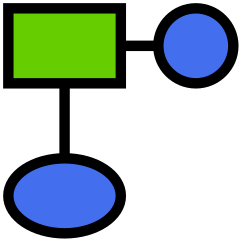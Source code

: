 digraph example
{
	a
	[
		label=""
		shape=box
		penwidth=5
		style=filled
		fillcolor=chartreuse3
	];
	b
	[
		label=""
		penwidth=5
		style=filled
		fillcolor=RoyalBlue2
	];
	c
	[
		label=""
		shape=circle
		penwidth=5
		style=filled
		fillcolor=RoyalBlue2
		
	];
	a -> b
	[
		arrowhead=none
		penwidth=5		
	];
	a->c
	[
		constraint=none,
		arrowhead=none
		penwidth=5		
	]
}
